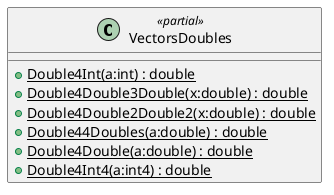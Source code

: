 @startuml
class VectorsDoubles <<partial>> {
    + {static} Double4Int(a:int) : double
    + {static} Double4Double3Double(x:double) : double
    + {static} Double4Double2Double2(x:double) : double
    + {static} Double44Doubles(a:double) : double
    + {static} Double4Double(a:double) : double
    + {static} Double4Int4(a:int4) : double
}
@enduml
